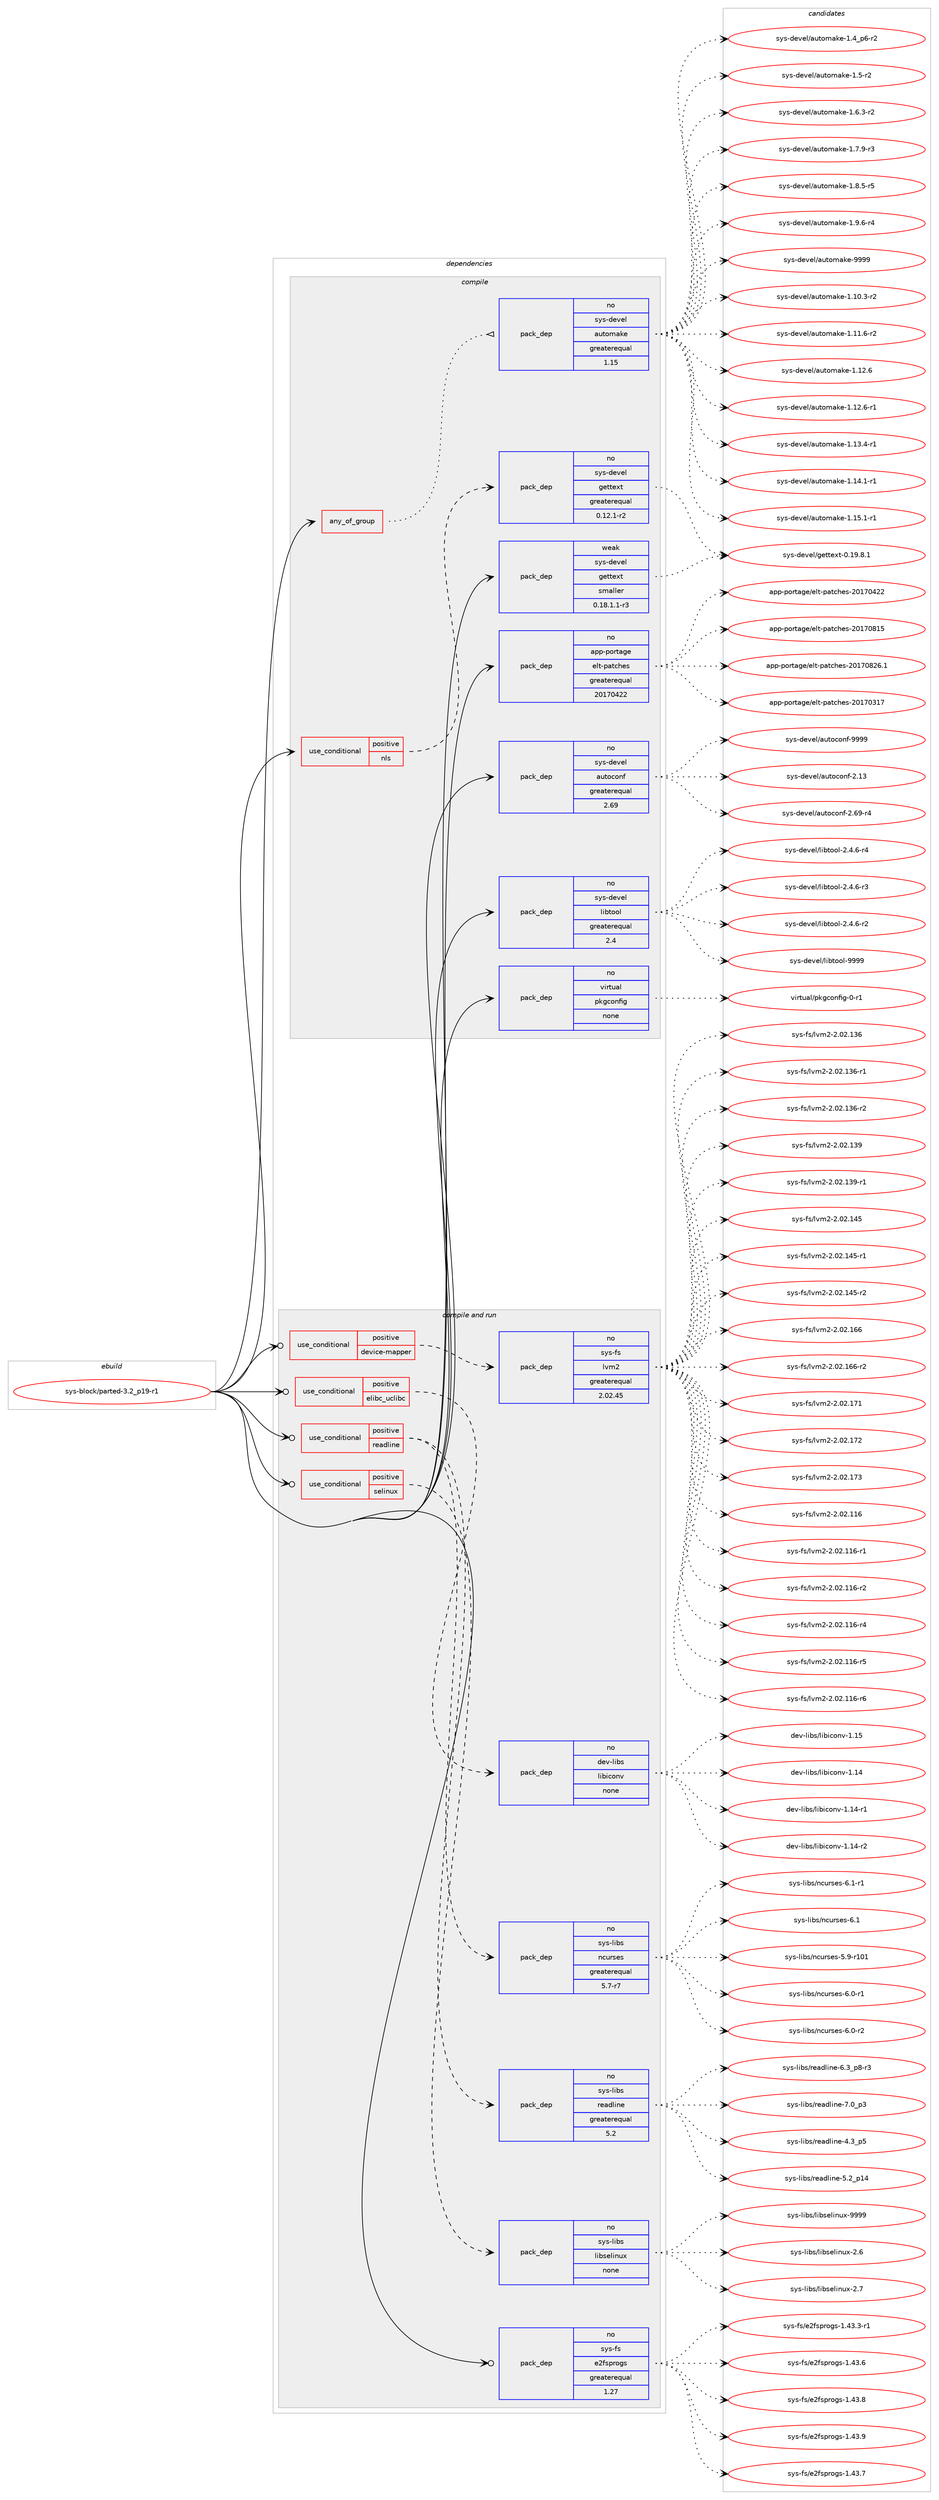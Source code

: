 digraph prolog {

# *************
# Graph options
# *************

newrank=true;
concentrate=true;
compound=true;
graph [rankdir=LR,fontname=Helvetica,fontsize=10,ranksep=1.5];#, ranksep=2.5, nodesep=0.2];
edge  [arrowhead=vee];
node  [fontname=Helvetica,fontsize=10];

# **********
# The ebuild
# **********

subgraph cluster_leftcol {
color=gray;
rank=same;
label=<<i>ebuild</i>>;
id [label="sys-block/parted-3.2_p19-r1", color=red, width=4, href="../sys-block/parted-3.2_p19-r1.svg"];
}

# ****************
# The dependencies
# ****************

subgraph cluster_midcol {
color=gray;
label=<<i>dependencies</i>>;
subgraph cluster_compile {
fillcolor="#eeeeee";
style=filled;
label=<<i>compile</i>>;
subgraph any21 {
dependency5722 [label=<<TABLE BORDER="0" CELLBORDER="1" CELLSPACING="0" CELLPADDING="4"><TR><TD CELLPADDING="10">any_of_group</TD></TR></TABLE>>, shape=none, color=red];subgraph pack5210 {
dependency5723 [label=<<TABLE BORDER="0" CELLBORDER="1" CELLSPACING="0" CELLPADDING="4" WIDTH="220"><TR><TD ROWSPAN="6" CELLPADDING="30">pack_dep</TD></TR><TR><TD WIDTH="110">no</TD></TR><TR><TD>sys-devel</TD></TR><TR><TD>automake</TD></TR><TR><TD>greaterequal</TD></TR><TR><TD>1.15</TD></TR></TABLE>>, shape=none, color=blue];
}
dependency5722:e -> dependency5723:w [weight=20,style="dotted",arrowhead="oinv"];
}
id:e -> dependency5722:w [weight=20,style="solid",arrowhead="vee"];
subgraph cond493 {
dependency5724 [label=<<TABLE BORDER="0" CELLBORDER="1" CELLSPACING="0" CELLPADDING="4"><TR><TD ROWSPAN="3" CELLPADDING="10">use_conditional</TD></TR><TR><TD>positive</TD></TR><TR><TD>nls</TD></TR></TABLE>>, shape=none, color=red];
subgraph pack5211 {
dependency5725 [label=<<TABLE BORDER="0" CELLBORDER="1" CELLSPACING="0" CELLPADDING="4" WIDTH="220"><TR><TD ROWSPAN="6" CELLPADDING="30">pack_dep</TD></TR><TR><TD WIDTH="110">no</TD></TR><TR><TD>sys-devel</TD></TR><TR><TD>gettext</TD></TR><TR><TD>greaterequal</TD></TR><TR><TD>0.12.1-r2</TD></TR></TABLE>>, shape=none, color=blue];
}
dependency5724:e -> dependency5725:w [weight=20,style="dashed",arrowhead="vee"];
}
id:e -> dependency5724:w [weight=20,style="solid",arrowhead="vee"];
subgraph pack5212 {
dependency5726 [label=<<TABLE BORDER="0" CELLBORDER="1" CELLSPACING="0" CELLPADDING="4" WIDTH="220"><TR><TD ROWSPAN="6" CELLPADDING="30">pack_dep</TD></TR><TR><TD WIDTH="110">no</TD></TR><TR><TD>app-portage</TD></TR><TR><TD>elt-patches</TD></TR><TR><TD>greaterequal</TD></TR><TR><TD>20170422</TD></TR></TABLE>>, shape=none, color=blue];
}
id:e -> dependency5726:w [weight=20,style="solid",arrowhead="vee"];
subgraph pack5213 {
dependency5727 [label=<<TABLE BORDER="0" CELLBORDER="1" CELLSPACING="0" CELLPADDING="4" WIDTH="220"><TR><TD ROWSPAN="6" CELLPADDING="30">pack_dep</TD></TR><TR><TD WIDTH="110">no</TD></TR><TR><TD>sys-devel</TD></TR><TR><TD>autoconf</TD></TR><TR><TD>greaterequal</TD></TR><TR><TD>2.69</TD></TR></TABLE>>, shape=none, color=blue];
}
id:e -> dependency5727:w [weight=20,style="solid",arrowhead="vee"];
subgraph pack5214 {
dependency5728 [label=<<TABLE BORDER="0" CELLBORDER="1" CELLSPACING="0" CELLPADDING="4" WIDTH="220"><TR><TD ROWSPAN="6" CELLPADDING="30">pack_dep</TD></TR><TR><TD WIDTH="110">no</TD></TR><TR><TD>sys-devel</TD></TR><TR><TD>libtool</TD></TR><TR><TD>greaterequal</TD></TR><TR><TD>2.4</TD></TR></TABLE>>, shape=none, color=blue];
}
id:e -> dependency5728:w [weight=20,style="solid",arrowhead="vee"];
subgraph pack5215 {
dependency5729 [label=<<TABLE BORDER="0" CELLBORDER="1" CELLSPACING="0" CELLPADDING="4" WIDTH="220"><TR><TD ROWSPAN="6" CELLPADDING="30">pack_dep</TD></TR><TR><TD WIDTH="110">no</TD></TR><TR><TD>virtual</TD></TR><TR><TD>pkgconfig</TD></TR><TR><TD>none</TD></TR><TR><TD></TD></TR></TABLE>>, shape=none, color=blue];
}
id:e -> dependency5729:w [weight=20,style="solid",arrowhead="vee"];
subgraph pack5216 {
dependency5730 [label=<<TABLE BORDER="0" CELLBORDER="1" CELLSPACING="0" CELLPADDING="4" WIDTH="220"><TR><TD ROWSPAN="6" CELLPADDING="30">pack_dep</TD></TR><TR><TD WIDTH="110">weak</TD></TR><TR><TD>sys-devel</TD></TR><TR><TD>gettext</TD></TR><TR><TD>smaller</TD></TR><TR><TD>0.18.1.1-r3</TD></TR></TABLE>>, shape=none, color=blue];
}
id:e -> dependency5730:w [weight=20,style="solid",arrowhead="vee"];
}
subgraph cluster_compileandrun {
fillcolor="#eeeeee";
style=filled;
label=<<i>compile and run</i>>;
subgraph cond494 {
dependency5731 [label=<<TABLE BORDER="0" CELLBORDER="1" CELLSPACING="0" CELLPADDING="4"><TR><TD ROWSPAN="3" CELLPADDING="10">use_conditional</TD></TR><TR><TD>positive</TD></TR><TR><TD>device-mapper</TD></TR></TABLE>>, shape=none, color=red];
subgraph pack5217 {
dependency5732 [label=<<TABLE BORDER="0" CELLBORDER="1" CELLSPACING="0" CELLPADDING="4" WIDTH="220"><TR><TD ROWSPAN="6" CELLPADDING="30">pack_dep</TD></TR><TR><TD WIDTH="110">no</TD></TR><TR><TD>sys-fs</TD></TR><TR><TD>lvm2</TD></TR><TR><TD>greaterequal</TD></TR><TR><TD>2.02.45</TD></TR></TABLE>>, shape=none, color=blue];
}
dependency5731:e -> dependency5732:w [weight=20,style="dashed",arrowhead="vee"];
}
id:e -> dependency5731:w [weight=20,style="solid",arrowhead="odotvee"];
subgraph cond495 {
dependency5733 [label=<<TABLE BORDER="0" CELLBORDER="1" CELLSPACING="0" CELLPADDING="4"><TR><TD ROWSPAN="3" CELLPADDING="10">use_conditional</TD></TR><TR><TD>positive</TD></TR><TR><TD>elibc_uclibc</TD></TR></TABLE>>, shape=none, color=red];
subgraph pack5218 {
dependency5734 [label=<<TABLE BORDER="0" CELLBORDER="1" CELLSPACING="0" CELLPADDING="4" WIDTH="220"><TR><TD ROWSPAN="6" CELLPADDING="30">pack_dep</TD></TR><TR><TD WIDTH="110">no</TD></TR><TR><TD>dev-libs</TD></TR><TR><TD>libiconv</TD></TR><TR><TD>none</TD></TR><TR><TD></TD></TR></TABLE>>, shape=none, color=blue];
}
dependency5733:e -> dependency5734:w [weight=20,style="dashed",arrowhead="vee"];
}
id:e -> dependency5733:w [weight=20,style="solid",arrowhead="odotvee"];
subgraph cond496 {
dependency5735 [label=<<TABLE BORDER="0" CELLBORDER="1" CELLSPACING="0" CELLPADDING="4"><TR><TD ROWSPAN="3" CELLPADDING="10">use_conditional</TD></TR><TR><TD>positive</TD></TR><TR><TD>readline</TD></TR></TABLE>>, shape=none, color=red];
subgraph pack5219 {
dependency5736 [label=<<TABLE BORDER="0" CELLBORDER="1" CELLSPACING="0" CELLPADDING="4" WIDTH="220"><TR><TD ROWSPAN="6" CELLPADDING="30">pack_dep</TD></TR><TR><TD WIDTH="110">no</TD></TR><TR><TD>sys-libs</TD></TR><TR><TD>readline</TD></TR><TR><TD>greaterequal</TD></TR><TR><TD>5.2</TD></TR></TABLE>>, shape=none, color=blue];
}
dependency5735:e -> dependency5736:w [weight=20,style="dashed",arrowhead="vee"];
subgraph pack5220 {
dependency5737 [label=<<TABLE BORDER="0" CELLBORDER="1" CELLSPACING="0" CELLPADDING="4" WIDTH="220"><TR><TD ROWSPAN="6" CELLPADDING="30">pack_dep</TD></TR><TR><TD WIDTH="110">no</TD></TR><TR><TD>sys-libs</TD></TR><TR><TD>ncurses</TD></TR><TR><TD>greaterequal</TD></TR><TR><TD>5.7-r7</TD></TR></TABLE>>, shape=none, color=blue];
}
dependency5735:e -> dependency5737:w [weight=20,style="dashed",arrowhead="vee"];
}
id:e -> dependency5735:w [weight=20,style="solid",arrowhead="odotvee"];
subgraph cond497 {
dependency5738 [label=<<TABLE BORDER="0" CELLBORDER="1" CELLSPACING="0" CELLPADDING="4"><TR><TD ROWSPAN="3" CELLPADDING="10">use_conditional</TD></TR><TR><TD>positive</TD></TR><TR><TD>selinux</TD></TR></TABLE>>, shape=none, color=red];
subgraph pack5221 {
dependency5739 [label=<<TABLE BORDER="0" CELLBORDER="1" CELLSPACING="0" CELLPADDING="4" WIDTH="220"><TR><TD ROWSPAN="6" CELLPADDING="30">pack_dep</TD></TR><TR><TD WIDTH="110">no</TD></TR><TR><TD>sys-libs</TD></TR><TR><TD>libselinux</TD></TR><TR><TD>none</TD></TR><TR><TD></TD></TR></TABLE>>, shape=none, color=blue];
}
dependency5738:e -> dependency5739:w [weight=20,style="dashed",arrowhead="vee"];
}
id:e -> dependency5738:w [weight=20,style="solid",arrowhead="odotvee"];
subgraph pack5222 {
dependency5740 [label=<<TABLE BORDER="0" CELLBORDER="1" CELLSPACING="0" CELLPADDING="4" WIDTH="220"><TR><TD ROWSPAN="6" CELLPADDING="30">pack_dep</TD></TR><TR><TD WIDTH="110">no</TD></TR><TR><TD>sys-fs</TD></TR><TR><TD>e2fsprogs</TD></TR><TR><TD>greaterequal</TD></TR><TR><TD>1.27</TD></TR></TABLE>>, shape=none, color=blue];
}
id:e -> dependency5740:w [weight=20,style="solid",arrowhead="odotvee"];
}
subgraph cluster_run {
fillcolor="#eeeeee";
style=filled;
label=<<i>run</i>>;
}
}

# **************
# The candidates
# **************

subgraph cluster_choices {
rank=same;
color=gray;
label=<<i>candidates</i>>;

subgraph choice5210 {
color=black;
nodesep=1;
choice11512111545100101118101108479711711611110997107101454946494846514511450 [label="sys-devel/automake-1.10.3-r2", color=red, width=4,href="../sys-devel/automake-1.10.3-r2.svg"];
choice11512111545100101118101108479711711611110997107101454946494946544511450 [label="sys-devel/automake-1.11.6-r2", color=red, width=4,href="../sys-devel/automake-1.11.6-r2.svg"];
choice1151211154510010111810110847971171161111099710710145494649504654 [label="sys-devel/automake-1.12.6", color=red, width=4,href="../sys-devel/automake-1.12.6.svg"];
choice11512111545100101118101108479711711611110997107101454946495046544511449 [label="sys-devel/automake-1.12.6-r1", color=red, width=4,href="../sys-devel/automake-1.12.6-r1.svg"];
choice11512111545100101118101108479711711611110997107101454946495146524511449 [label="sys-devel/automake-1.13.4-r1", color=red, width=4,href="../sys-devel/automake-1.13.4-r1.svg"];
choice11512111545100101118101108479711711611110997107101454946495246494511449 [label="sys-devel/automake-1.14.1-r1", color=red, width=4,href="../sys-devel/automake-1.14.1-r1.svg"];
choice11512111545100101118101108479711711611110997107101454946495346494511449 [label="sys-devel/automake-1.15.1-r1", color=red, width=4,href="../sys-devel/automake-1.15.1-r1.svg"];
choice115121115451001011181011084797117116111109971071014549465295112544511450 [label="sys-devel/automake-1.4_p6-r2", color=red, width=4,href="../sys-devel/automake-1.4_p6-r2.svg"];
choice11512111545100101118101108479711711611110997107101454946534511450 [label="sys-devel/automake-1.5-r2", color=red, width=4,href="../sys-devel/automake-1.5-r2.svg"];
choice115121115451001011181011084797117116111109971071014549465446514511450 [label="sys-devel/automake-1.6.3-r2", color=red, width=4,href="../sys-devel/automake-1.6.3-r2.svg"];
choice115121115451001011181011084797117116111109971071014549465546574511451 [label="sys-devel/automake-1.7.9-r3", color=red, width=4,href="../sys-devel/automake-1.7.9-r3.svg"];
choice115121115451001011181011084797117116111109971071014549465646534511453 [label="sys-devel/automake-1.8.5-r5", color=red, width=4,href="../sys-devel/automake-1.8.5-r5.svg"];
choice115121115451001011181011084797117116111109971071014549465746544511452 [label="sys-devel/automake-1.9.6-r4", color=red, width=4,href="../sys-devel/automake-1.9.6-r4.svg"];
choice115121115451001011181011084797117116111109971071014557575757 [label="sys-devel/automake-9999", color=red, width=4,href="../sys-devel/automake-9999.svg"];
dependency5723:e -> choice11512111545100101118101108479711711611110997107101454946494846514511450:w [style=dotted,weight="100"];
dependency5723:e -> choice11512111545100101118101108479711711611110997107101454946494946544511450:w [style=dotted,weight="100"];
dependency5723:e -> choice1151211154510010111810110847971171161111099710710145494649504654:w [style=dotted,weight="100"];
dependency5723:e -> choice11512111545100101118101108479711711611110997107101454946495046544511449:w [style=dotted,weight="100"];
dependency5723:e -> choice11512111545100101118101108479711711611110997107101454946495146524511449:w [style=dotted,weight="100"];
dependency5723:e -> choice11512111545100101118101108479711711611110997107101454946495246494511449:w [style=dotted,weight="100"];
dependency5723:e -> choice11512111545100101118101108479711711611110997107101454946495346494511449:w [style=dotted,weight="100"];
dependency5723:e -> choice115121115451001011181011084797117116111109971071014549465295112544511450:w [style=dotted,weight="100"];
dependency5723:e -> choice11512111545100101118101108479711711611110997107101454946534511450:w [style=dotted,weight="100"];
dependency5723:e -> choice115121115451001011181011084797117116111109971071014549465446514511450:w [style=dotted,weight="100"];
dependency5723:e -> choice115121115451001011181011084797117116111109971071014549465546574511451:w [style=dotted,weight="100"];
dependency5723:e -> choice115121115451001011181011084797117116111109971071014549465646534511453:w [style=dotted,weight="100"];
dependency5723:e -> choice115121115451001011181011084797117116111109971071014549465746544511452:w [style=dotted,weight="100"];
dependency5723:e -> choice115121115451001011181011084797117116111109971071014557575757:w [style=dotted,weight="100"];
}
subgraph choice5211 {
color=black;
nodesep=1;
choice1151211154510010111810110847103101116116101120116454846495746564649 [label="sys-devel/gettext-0.19.8.1", color=red, width=4,href="../sys-devel/gettext-0.19.8.1.svg"];
dependency5725:e -> choice1151211154510010111810110847103101116116101120116454846495746564649:w [style=dotted,weight="100"];
}
subgraph choice5212 {
color=black;
nodesep=1;
choice97112112451121111141169710310147101108116451129711699104101115455048495548514955 [label="app-portage/elt-patches-20170317", color=red, width=4,href="../app-portage/elt-patches-20170317.svg"];
choice97112112451121111141169710310147101108116451129711699104101115455048495548525050 [label="app-portage/elt-patches-20170422", color=red, width=4,href="../app-portage/elt-patches-20170422.svg"];
choice97112112451121111141169710310147101108116451129711699104101115455048495548564953 [label="app-portage/elt-patches-20170815", color=red, width=4,href="../app-portage/elt-patches-20170815.svg"];
choice971121124511211111411697103101471011081164511297116991041011154550484955485650544649 [label="app-portage/elt-patches-20170826.1", color=red, width=4,href="../app-portage/elt-patches-20170826.1.svg"];
dependency5726:e -> choice97112112451121111141169710310147101108116451129711699104101115455048495548514955:w [style=dotted,weight="100"];
dependency5726:e -> choice97112112451121111141169710310147101108116451129711699104101115455048495548525050:w [style=dotted,weight="100"];
dependency5726:e -> choice97112112451121111141169710310147101108116451129711699104101115455048495548564953:w [style=dotted,weight="100"];
dependency5726:e -> choice971121124511211111411697103101471011081164511297116991041011154550484955485650544649:w [style=dotted,weight="100"];
}
subgraph choice5213 {
color=black;
nodesep=1;
choice115121115451001011181011084797117116111991111101024550464951 [label="sys-devel/autoconf-2.13", color=red, width=4,href="../sys-devel/autoconf-2.13.svg"];
choice1151211154510010111810110847971171161119911111010245504654574511452 [label="sys-devel/autoconf-2.69-r4", color=red, width=4,href="../sys-devel/autoconf-2.69-r4.svg"];
choice115121115451001011181011084797117116111991111101024557575757 [label="sys-devel/autoconf-9999", color=red, width=4,href="../sys-devel/autoconf-9999.svg"];
dependency5727:e -> choice115121115451001011181011084797117116111991111101024550464951:w [style=dotted,weight="100"];
dependency5727:e -> choice1151211154510010111810110847971171161119911111010245504654574511452:w [style=dotted,weight="100"];
dependency5727:e -> choice115121115451001011181011084797117116111991111101024557575757:w [style=dotted,weight="100"];
}
subgraph choice5214 {
color=black;
nodesep=1;
choice1151211154510010111810110847108105981161111111084550465246544511450 [label="sys-devel/libtool-2.4.6-r2", color=red, width=4,href="../sys-devel/libtool-2.4.6-r2.svg"];
choice1151211154510010111810110847108105981161111111084550465246544511451 [label="sys-devel/libtool-2.4.6-r3", color=red, width=4,href="../sys-devel/libtool-2.4.6-r3.svg"];
choice1151211154510010111810110847108105981161111111084550465246544511452 [label="sys-devel/libtool-2.4.6-r4", color=red, width=4,href="../sys-devel/libtool-2.4.6-r4.svg"];
choice1151211154510010111810110847108105981161111111084557575757 [label="sys-devel/libtool-9999", color=red, width=4,href="../sys-devel/libtool-9999.svg"];
dependency5728:e -> choice1151211154510010111810110847108105981161111111084550465246544511450:w [style=dotted,weight="100"];
dependency5728:e -> choice1151211154510010111810110847108105981161111111084550465246544511451:w [style=dotted,weight="100"];
dependency5728:e -> choice1151211154510010111810110847108105981161111111084550465246544511452:w [style=dotted,weight="100"];
dependency5728:e -> choice1151211154510010111810110847108105981161111111084557575757:w [style=dotted,weight="100"];
}
subgraph choice5215 {
color=black;
nodesep=1;
choice11810511411611797108471121071039911111010210510345484511449 [label="virtual/pkgconfig-0-r1", color=red, width=4,href="../virtual/pkgconfig-0-r1.svg"];
dependency5729:e -> choice11810511411611797108471121071039911111010210510345484511449:w [style=dotted,weight="100"];
}
subgraph choice5216 {
color=black;
nodesep=1;
choice1151211154510010111810110847103101116116101120116454846495746564649 [label="sys-devel/gettext-0.19.8.1", color=red, width=4,href="../sys-devel/gettext-0.19.8.1.svg"];
dependency5730:e -> choice1151211154510010111810110847103101116116101120116454846495746564649:w [style=dotted,weight="100"];
}
subgraph choice5217 {
color=black;
nodesep=1;
choice115121115451021154710811810950455046485046494954 [label="sys-fs/lvm2-2.02.116", color=red, width=4,href="../sys-fs/lvm2-2.02.116.svg"];
choice1151211154510211547108118109504550464850464949544511449 [label="sys-fs/lvm2-2.02.116-r1", color=red, width=4,href="../sys-fs/lvm2-2.02.116-r1.svg"];
choice1151211154510211547108118109504550464850464949544511450 [label="sys-fs/lvm2-2.02.116-r2", color=red, width=4,href="../sys-fs/lvm2-2.02.116-r2.svg"];
choice1151211154510211547108118109504550464850464949544511452 [label="sys-fs/lvm2-2.02.116-r4", color=red, width=4,href="../sys-fs/lvm2-2.02.116-r4.svg"];
choice1151211154510211547108118109504550464850464949544511453 [label="sys-fs/lvm2-2.02.116-r5", color=red, width=4,href="../sys-fs/lvm2-2.02.116-r5.svg"];
choice1151211154510211547108118109504550464850464949544511454 [label="sys-fs/lvm2-2.02.116-r6", color=red, width=4,href="../sys-fs/lvm2-2.02.116-r6.svg"];
choice115121115451021154710811810950455046485046495154 [label="sys-fs/lvm2-2.02.136", color=red, width=4,href="../sys-fs/lvm2-2.02.136.svg"];
choice1151211154510211547108118109504550464850464951544511449 [label="sys-fs/lvm2-2.02.136-r1", color=red, width=4,href="../sys-fs/lvm2-2.02.136-r1.svg"];
choice1151211154510211547108118109504550464850464951544511450 [label="sys-fs/lvm2-2.02.136-r2", color=red, width=4,href="../sys-fs/lvm2-2.02.136-r2.svg"];
choice115121115451021154710811810950455046485046495157 [label="sys-fs/lvm2-2.02.139", color=red, width=4,href="../sys-fs/lvm2-2.02.139.svg"];
choice1151211154510211547108118109504550464850464951574511449 [label="sys-fs/lvm2-2.02.139-r1", color=red, width=4,href="../sys-fs/lvm2-2.02.139-r1.svg"];
choice115121115451021154710811810950455046485046495253 [label="sys-fs/lvm2-2.02.145", color=red, width=4,href="../sys-fs/lvm2-2.02.145.svg"];
choice1151211154510211547108118109504550464850464952534511449 [label="sys-fs/lvm2-2.02.145-r1", color=red, width=4,href="../sys-fs/lvm2-2.02.145-r1.svg"];
choice1151211154510211547108118109504550464850464952534511450 [label="sys-fs/lvm2-2.02.145-r2", color=red, width=4,href="../sys-fs/lvm2-2.02.145-r2.svg"];
choice115121115451021154710811810950455046485046495454 [label="sys-fs/lvm2-2.02.166", color=red, width=4,href="../sys-fs/lvm2-2.02.166.svg"];
choice1151211154510211547108118109504550464850464954544511450 [label="sys-fs/lvm2-2.02.166-r2", color=red, width=4,href="../sys-fs/lvm2-2.02.166-r2.svg"];
choice115121115451021154710811810950455046485046495549 [label="sys-fs/lvm2-2.02.171", color=red, width=4,href="../sys-fs/lvm2-2.02.171.svg"];
choice115121115451021154710811810950455046485046495550 [label="sys-fs/lvm2-2.02.172", color=red, width=4,href="../sys-fs/lvm2-2.02.172.svg"];
choice115121115451021154710811810950455046485046495551 [label="sys-fs/lvm2-2.02.173", color=red, width=4,href="../sys-fs/lvm2-2.02.173.svg"];
dependency5732:e -> choice115121115451021154710811810950455046485046494954:w [style=dotted,weight="100"];
dependency5732:e -> choice1151211154510211547108118109504550464850464949544511449:w [style=dotted,weight="100"];
dependency5732:e -> choice1151211154510211547108118109504550464850464949544511450:w [style=dotted,weight="100"];
dependency5732:e -> choice1151211154510211547108118109504550464850464949544511452:w [style=dotted,weight="100"];
dependency5732:e -> choice1151211154510211547108118109504550464850464949544511453:w [style=dotted,weight="100"];
dependency5732:e -> choice1151211154510211547108118109504550464850464949544511454:w [style=dotted,weight="100"];
dependency5732:e -> choice115121115451021154710811810950455046485046495154:w [style=dotted,weight="100"];
dependency5732:e -> choice1151211154510211547108118109504550464850464951544511449:w [style=dotted,weight="100"];
dependency5732:e -> choice1151211154510211547108118109504550464850464951544511450:w [style=dotted,weight="100"];
dependency5732:e -> choice115121115451021154710811810950455046485046495157:w [style=dotted,weight="100"];
dependency5732:e -> choice1151211154510211547108118109504550464850464951574511449:w [style=dotted,weight="100"];
dependency5732:e -> choice115121115451021154710811810950455046485046495253:w [style=dotted,weight="100"];
dependency5732:e -> choice1151211154510211547108118109504550464850464952534511449:w [style=dotted,weight="100"];
dependency5732:e -> choice1151211154510211547108118109504550464850464952534511450:w [style=dotted,weight="100"];
dependency5732:e -> choice115121115451021154710811810950455046485046495454:w [style=dotted,weight="100"];
dependency5732:e -> choice1151211154510211547108118109504550464850464954544511450:w [style=dotted,weight="100"];
dependency5732:e -> choice115121115451021154710811810950455046485046495549:w [style=dotted,weight="100"];
dependency5732:e -> choice115121115451021154710811810950455046485046495550:w [style=dotted,weight="100"];
dependency5732:e -> choice115121115451021154710811810950455046485046495551:w [style=dotted,weight="100"];
}
subgraph choice5218 {
color=black;
nodesep=1;
choice10010111845108105981154710810598105991111101184549464952 [label="dev-libs/libiconv-1.14", color=red, width=4,href="../dev-libs/libiconv-1.14.svg"];
choice100101118451081059811547108105981059911111011845494649524511449 [label="dev-libs/libiconv-1.14-r1", color=red, width=4,href="../dev-libs/libiconv-1.14-r1.svg"];
choice100101118451081059811547108105981059911111011845494649524511450 [label="dev-libs/libiconv-1.14-r2", color=red, width=4,href="../dev-libs/libiconv-1.14-r2.svg"];
choice10010111845108105981154710810598105991111101184549464953 [label="dev-libs/libiconv-1.15", color=red, width=4,href="../dev-libs/libiconv-1.15.svg"];
dependency5734:e -> choice10010111845108105981154710810598105991111101184549464952:w [style=dotted,weight="100"];
dependency5734:e -> choice100101118451081059811547108105981059911111011845494649524511449:w [style=dotted,weight="100"];
dependency5734:e -> choice100101118451081059811547108105981059911111011845494649524511450:w [style=dotted,weight="100"];
dependency5734:e -> choice10010111845108105981154710810598105991111101184549464953:w [style=dotted,weight="100"];
}
subgraph choice5219 {
color=black;
nodesep=1;
choice11512111545108105981154711410197100108105110101455246519511253 [label="sys-libs/readline-4.3_p5", color=red, width=4,href="../sys-libs/readline-4.3_p5.svg"];
choice1151211154510810598115471141019710010810511010145534650951124952 [label="sys-libs/readline-5.2_p14", color=red, width=4,href="../sys-libs/readline-5.2_p14.svg"];
choice115121115451081059811547114101971001081051101014554465195112564511451 [label="sys-libs/readline-6.3_p8-r3", color=red, width=4,href="../sys-libs/readline-6.3_p8-r3.svg"];
choice11512111545108105981154711410197100108105110101455546489511251 [label="sys-libs/readline-7.0_p3", color=red, width=4,href="../sys-libs/readline-7.0_p3.svg"];
dependency5736:e -> choice11512111545108105981154711410197100108105110101455246519511253:w [style=dotted,weight="100"];
dependency5736:e -> choice1151211154510810598115471141019710010810511010145534650951124952:w [style=dotted,weight="100"];
dependency5736:e -> choice115121115451081059811547114101971001081051101014554465195112564511451:w [style=dotted,weight="100"];
dependency5736:e -> choice11512111545108105981154711410197100108105110101455546489511251:w [style=dotted,weight="100"];
}
subgraph choice5220 {
color=black;
nodesep=1;
choice1151211154510810598115471109911711411510111545544649 [label="sys-libs/ncurses-6.1", color=red, width=4,href="../sys-libs/ncurses-6.1.svg"];
choice115121115451081059811547110991171141151011154553465745114494849 [label="sys-libs/ncurses-5.9-r101", color=red, width=4,href="../sys-libs/ncurses-5.9-r101.svg"];
choice11512111545108105981154711099117114115101115455446484511449 [label="sys-libs/ncurses-6.0-r1", color=red, width=4,href="../sys-libs/ncurses-6.0-r1.svg"];
choice11512111545108105981154711099117114115101115455446484511450 [label="sys-libs/ncurses-6.0-r2", color=red, width=4,href="../sys-libs/ncurses-6.0-r2.svg"];
choice11512111545108105981154711099117114115101115455446494511449 [label="sys-libs/ncurses-6.1-r1", color=red, width=4,href="../sys-libs/ncurses-6.1-r1.svg"];
dependency5737:e -> choice1151211154510810598115471109911711411510111545544649:w [style=dotted,weight="100"];
dependency5737:e -> choice115121115451081059811547110991171141151011154553465745114494849:w [style=dotted,weight="100"];
dependency5737:e -> choice11512111545108105981154711099117114115101115455446484511449:w [style=dotted,weight="100"];
dependency5737:e -> choice11512111545108105981154711099117114115101115455446484511450:w [style=dotted,weight="100"];
dependency5737:e -> choice11512111545108105981154711099117114115101115455446494511449:w [style=dotted,weight="100"];
}
subgraph choice5221 {
color=black;
nodesep=1;
choice1151211154510810598115471081059811510110810511011712045504654 [label="sys-libs/libselinux-2.6", color=red, width=4,href="../sys-libs/libselinux-2.6.svg"];
choice1151211154510810598115471081059811510110810511011712045504655 [label="sys-libs/libselinux-2.7", color=red, width=4,href="../sys-libs/libselinux-2.7.svg"];
choice115121115451081059811547108105981151011081051101171204557575757 [label="sys-libs/libselinux-9999", color=red, width=4,href="../sys-libs/libselinux-9999.svg"];
dependency5739:e -> choice1151211154510810598115471081059811510110810511011712045504654:w [style=dotted,weight="100"];
dependency5739:e -> choice1151211154510810598115471081059811510110810511011712045504655:w [style=dotted,weight="100"];
dependency5739:e -> choice115121115451081059811547108105981151011081051101171204557575757:w [style=dotted,weight="100"];
}
subgraph choice5222 {
color=black;
nodesep=1;
choice11512111545102115471015010211511211411110311545494652514655 [label="sys-fs/e2fsprogs-1.43.7", color=red, width=4,href="../sys-fs/e2fsprogs-1.43.7.svg"];
choice115121115451021154710150102115112114111103115454946525146514511449 [label="sys-fs/e2fsprogs-1.43.3-r1", color=red, width=4,href="../sys-fs/e2fsprogs-1.43.3-r1.svg"];
choice11512111545102115471015010211511211411110311545494652514654 [label="sys-fs/e2fsprogs-1.43.6", color=red, width=4,href="../sys-fs/e2fsprogs-1.43.6.svg"];
choice11512111545102115471015010211511211411110311545494652514656 [label="sys-fs/e2fsprogs-1.43.8", color=red, width=4,href="../sys-fs/e2fsprogs-1.43.8.svg"];
choice11512111545102115471015010211511211411110311545494652514657 [label="sys-fs/e2fsprogs-1.43.9", color=red, width=4,href="../sys-fs/e2fsprogs-1.43.9.svg"];
dependency5740:e -> choice11512111545102115471015010211511211411110311545494652514655:w [style=dotted,weight="100"];
dependency5740:e -> choice115121115451021154710150102115112114111103115454946525146514511449:w [style=dotted,weight="100"];
dependency5740:e -> choice11512111545102115471015010211511211411110311545494652514654:w [style=dotted,weight="100"];
dependency5740:e -> choice11512111545102115471015010211511211411110311545494652514656:w [style=dotted,weight="100"];
dependency5740:e -> choice11512111545102115471015010211511211411110311545494652514657:w [style=dotted,weight="100"];
}
}

}
